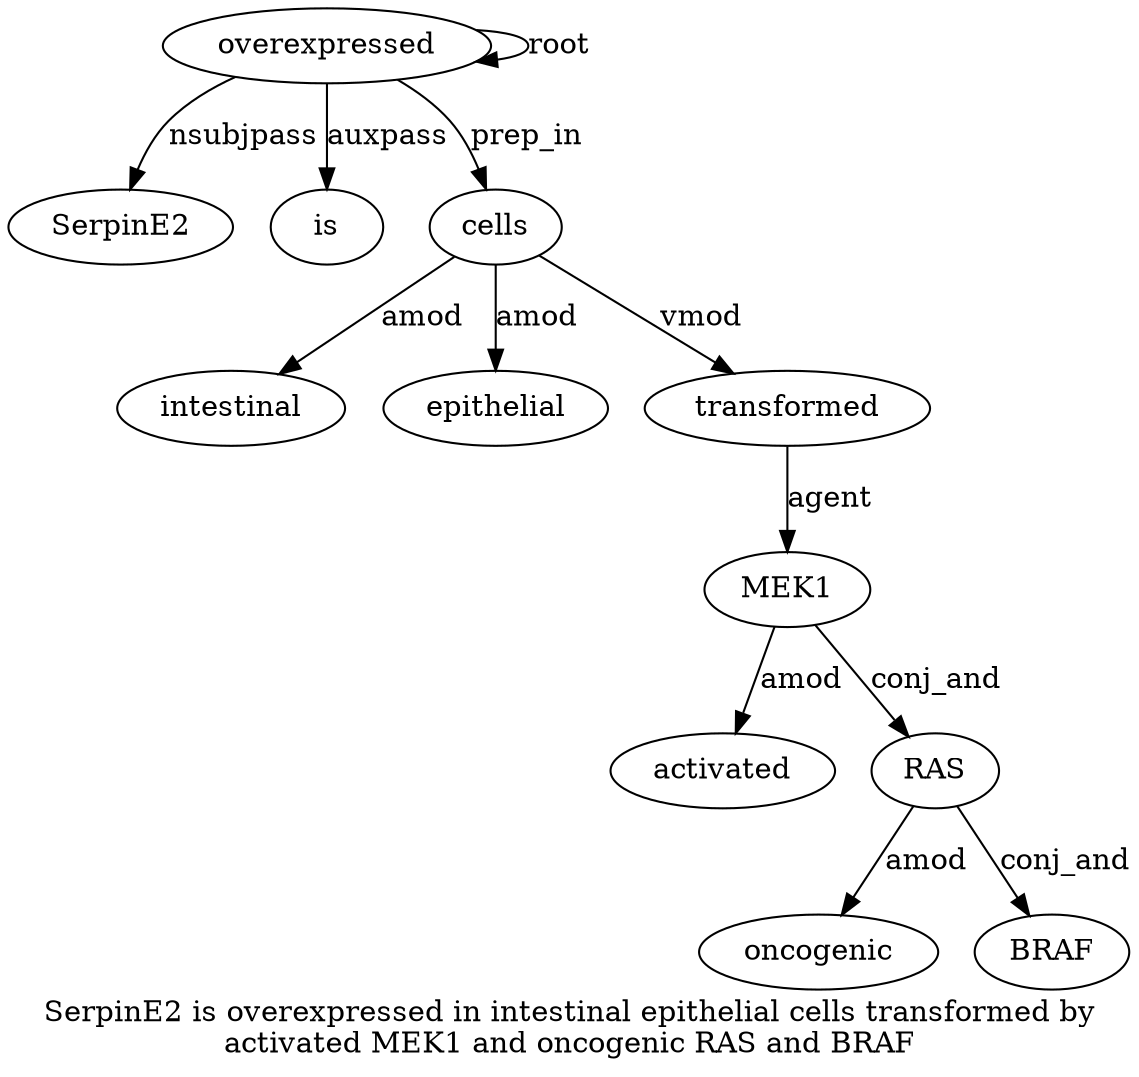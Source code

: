 digraph "SerpinE2 is overexpressed in intestinal epithelial cells transformed by activated MEK1 and oncogenic RAS and BRAF" {
label="SerpinE2 is overexpressed in intestinal epithelial cells transformed by
activated MEK1 and oncogenic RAS and BRAF";
overexpressed3 [style=filled, fillcolor=white, label=overexpressed];
SerpinE21 [style=filled, fillcolor=white, label=SerpinE2];
overexpressed3 -> SerpinE21  [label=nsubjpass];
is2 [style=filled, fillcolor=white, label=is];
overexpressed3 -> is2  [label=auxpass];
overexpressed3 -> overexpressed3  [label=root];
cells7 [style=filled, fillcolor=white, label=cells];
intestinal5 [style=filled, fillcolor=white, label=intestinal];
cells7 -> intestinal5  [label=amod];
epithelial6 [style=filled, fillcolor=white, label=epithelial];
cells7 -> epithelial6  [label=amod];
overexpressed3 -> cells7  [label=prep_in];
transformed8 [style=filled, fillcolor=white, label=transformed];
cells7 -> transformed8  [label=vmod];
MEK1 [style=filled, fillcolor=white, label=MEK1];
activated10 [style=filled, fillcolor=white, label=activated];
MEK1 -> activated10  [label=amod];
transformed8 -> MEK1  [label=agent];
RAS14 [style=filled, fillcolor=white, label=RAS];
oncogenic13 [style=filled, fillcolor=white, label=oncogenic];
RAS14 -> oncogenic13  [label=amod];
MEK1 -> RAS14  [label=conj_and];
BRAF16 [style=filled, fillcolor=white, label=BRAF];
RAS14 -> BRAF16  [label=conj_and];
}
